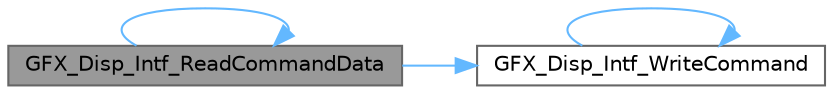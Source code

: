 digraph "GFX_Disp_Intf_ReadCommandData"
{
 // INTERACTIVE_SVG=YES
 // LATEX_PDF_SIZE
  bgcolor="transparent";
  edge [fontname=Helvetica,fontsize=10,labelfontname=Helvetica,labelfontsize=10];
  node [fontname=Helvetica,fontsize=10,shape=box,height=0.2,width=0.4];
  rankdir="LR";
  Node1 [label="GFX_Disp_Intf_ReadCommandData",height=0.2,width=0.4,color="gray40", fillcolor="grey60", style="filled", fontcolor="black",tooltip="Read command data."];
  Node1 -> Node1 [color="steelblue1",style="solid"];
  Node1 -> Node2 [color="steelblue1",style="solid"];
  Node2 [label="GFX_Disp_Intf_WriteCommand",height=0.2,width=0.4,color="grey40", fillcolor="white", style="filled",URL="$drv__gfx__disp__intf__spi4_8c.html#aba59d62a0db612f296362fd67da6fc62",tooltip="Write command."];
  Node2 -> Node2 [color="steelblue1",style="solid"];
}
